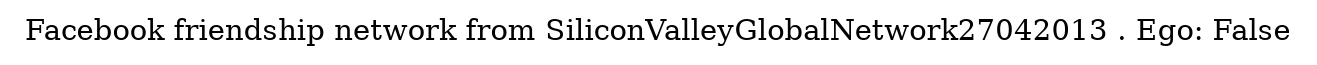 digraph  {
	graph [label="Facebook friendship network from SiliconValleyGlobalNetwork27042013 . Ego: False"];
}
